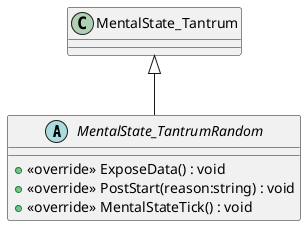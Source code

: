@startuml
abstract class MentalState_TantrumRandom {
    + <<override>> ExposeData() : void
    + <<override>> PostStart(reason:string) : void
    + <<override>> MentalStateTick() : void
}
MentalState_Tantrum <|-- MentalState_TantrumRandom
@enduml
